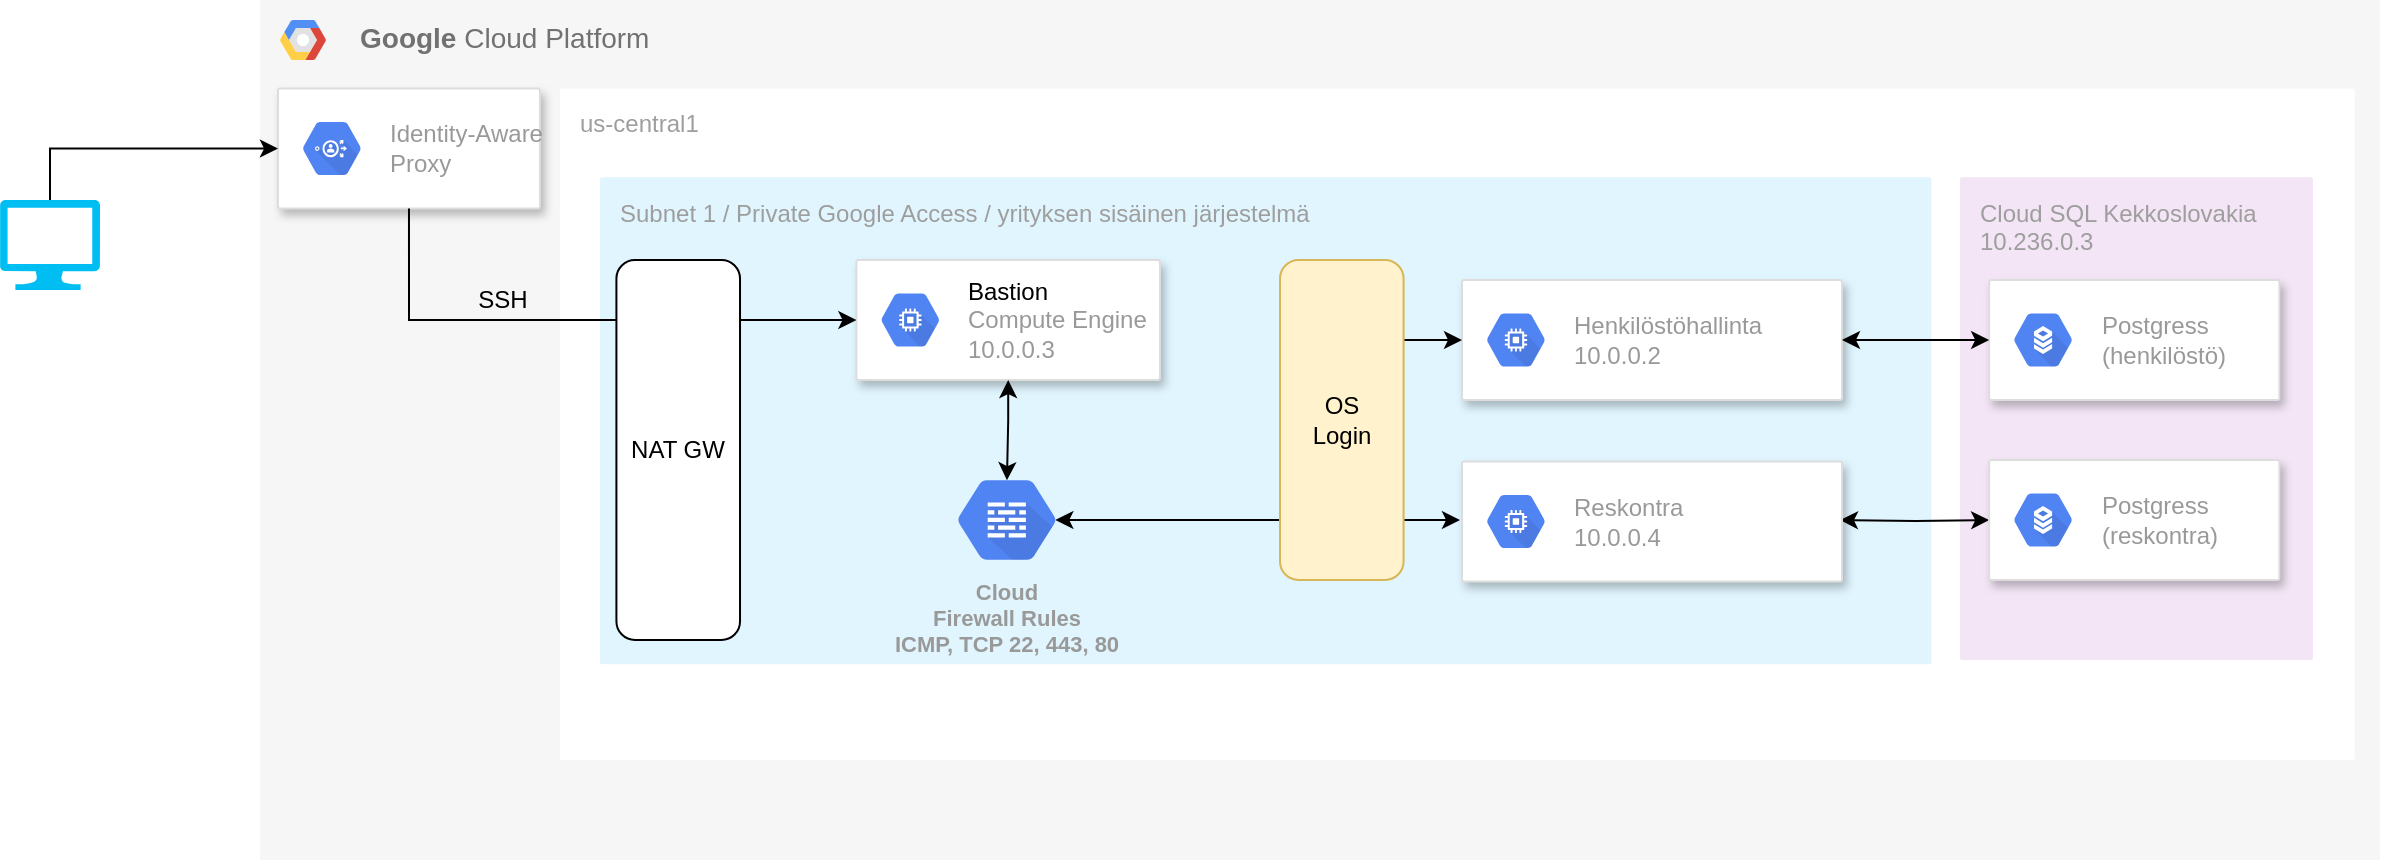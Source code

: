 <mxfile>
    <diagram id="1LOe8XuHYpT5lSZg8QIl" name="Page-1">
        <mxGraphModel dx="351" dy="598" grid="1" gridSize="10" guides="1" tooltips="1" connect="1" arrows="1" fold="1" page="1" pageScale="1" pageWidth="827" pageHeight="1169" background="none" math="0" shadow="0">
            <root>
                <mxCell id="0"/>
                <mxCell id="1" parent="0"/>
                <mxCell id="7QisHaSWuBn1WbGACFuJ-52" value="" style="group" parent="1" vertex="1" connectable="0">
                    <mxGeometry x="170" y="100" width="1190" height="430" as="geometry"/>
                </mxCell>
                <mxCell id="47" value="" style="verticalLabelPosition=bottom;html=1;verticalAlign=top;align=center;strokeColor=none;fillColor=#00BEF2;shape=mxgraph.azure.computer;pointerEvents=1;" parent="7QisHaSWuBn1WbGACFuJ-52" vertex="1">
                    <mxGeometry y="100" width="50" height="45" as="geometry"/>
                </mxCell>
                <mxCell id="52" style="edgeStyle=orthogonalEdgeStyle;rounded=0;orthogonalLoop=1;jettySize=auto;html=1;exitX=0;exitY=0.25;exitDx=0;exitDy=0;startArrow=none;startFill=0;endArrow=none;endFill=0;" parent="7QisHaSWuBn1WbGACFuJ-52" source="42" edge="1">
                    <mxGeometry relative="1" as="geometry">
                        <mxPoint x="560" y="240" as="targetPoint"/>
                    </mxGeometry>
                </mxCell>
                <mxCell id="2" value="&lt;b&gt;Google &lt;/b&gt;Cloud Platform" style="fillColor=#F6F6F6;strokeColor=none;shadow=0;gradientColor=none;fontSize=14;align=left;spacing=10;fontColor=#717171;9E9E9E;verticalAlign=top;spacingTop=-4;fontStyle=0;spacingLeft=40;html=1;container=0;" parent="7QisHaSWuBn1WbGACFuJ-52" vertex="1">
                    <mxGeometry x="130" width="1060" height="430" as="geometry"/>
                </mxCell>
                <mxCell id="3" value="" style="shape=mxgraph.gcp2.google_cloud_platform;fillColor=#F6F6F6;strokeColor=none;shadow=0;gradientColor=none;" parent="7QisHaSWuBn1WbGACFuJ-52" vertex="1">
                    <mxGeometry x="140" y="10" width="23" height="20" as="geometry">
                        <mxPoint x="20" y="10" as="offset"/>
                    </mxGeometry>
                </mxCell>
                <mxCell id="4" value="us-central1" style="sketch=0;points=[[0,0,0],[0.25,0,0],[0.5,0,0],[0.75,0,0],[1,0,0],[1,0.25,0],[1,0.5,0],[1,0.75,0],[1,1,0],[0.75,1,0],[0.5,1,0],[0.25,1,0],[0,1,0],[0,0.75,0],[0,0.5,0],[0,0.25,0]];rounded=1;absoluteArcSize=1;arcSize=2;html=1;strokeColor=none;gradientColor=none;shadow=0;dashed=0;fontSize=12;fontColor=#9E9E9E;align=left;verticalAlign=top;spacing=10;spacingTop=-4;" parent="7QisHaSWuBn1WbGACFuJ-52" vertex="1">
                    <mxGeometry x="280" y="44.29" width="897.38" height="335.71" as="geometry"/>
                </mxCell>
                <mxCell id="5" value="Subnet 1 / Private Google Access / yrityksen sisäinen järjestelmä" style="sketch=0;points=[[0,0,0],[0.25,0,0],[0.5,0,0],[0.75,0,0],[1,0,0],[1,0.25,0],[1,0.5,0],[1,0.75,0],[1,1,0],[0.75,1,0],[0.5,1,0],[0.25,1,0],[0,1,0],[0,0.75,0],[0,0.5,0],[0,0.25,0]];rounded=1;absoluteArcSize=1;arcSize=2;html=1;strokeColor=none;gradientColor=none;shadow=0;dashed=0;fontSize=12;fontColor=#9E9E9E;align=left;verticalAlign=top;spacing=10;spacingTop=-4;fillColor=#E1F5FE;" parent="7QisHaSWuBn1WbGACFuJ-52" vertex="1">
                    <mxGeometry x="300" y="88.57" width="665.74" height="243.57" as="geometry"/>
                </mxCell>
                <mxCell id="8" value="" style="strokeColor=#dddddd;shadow=1;strokeWidth=1;rounded=1;absoluteArcSize=1;arcSize=2;" parent="7QisHaSWuBn1WbGACFuJ-52" vertex="1">
                    <mxGeometry x="138.98" y="44.29" width="131.02" height="60" as="geometry"/>
                </mxCell>
                <mxCell id="9" value="Identity-Aware&#10;Proxy" style="sketch=0;dashed=0;connectable=0;html=1;fillColor=#5184F3;strokeColor=none;shape=mxgraph.gcp2.hexIcon;prIcon=identity_aware_proxy;part=1;labelPosition=right;verticalLabelPosition=middle;align=left;verticalAlign=middle;spacingLeft=5;fontColor=#999999;fontSize=12;" parent="8" vertex="1">
                    <mxGeometry y="0.5" width="44" height="39" relative="1" as="geometry">
                        <mxPoint x="5" y="-19.5" as="offset"/>
                    </mxGeometry>
                </mxCell>
                <mxCell id="46" style="edgeStyle=orthogonalEdgeStyle;rounded=0;orthogonalLoop=1;jettySize=auto;html=1;exitX=0.5;exitY=0;exitDx=0;exitDy=0;exitPerimeter=0;entryX=0;entryY=0.5;entryDx=0;entryDy=0;" parent="7QisHaSWuBn1WbGACFuJ-52" source="47" target="8" edge="1">
                    <mxGeometry relative="1" as="geometry"/>
                </mxCell>
                <mxCell id="11" value="" style="strokeColor=#dddddd;shadow=1;strokeWidth=1;rounded=1;absoluteArcSize=1;arcSize=2;" parent="7QisHaSWuBn1WbGACFuJ-52" vertex="1">
                    <mxGeometry x="428.2" y="130" width="151.8" height="60" as="geometry"/>
                </mxCell>
                <mxCell id="12" value="&lt;font color=&quot;#000000&quot;&gt;Bastion&lt;/font&gt;&lt;br&gt;Compute Engine&lt;br&gt;10.0.0.3" style="sketch=0;dashed=0;connectable=0;html=1;fillColor=#5184F3;strokeColor=none;shape=mxgraph.gcp2.hexIcon;prIcon=compute_engine;part=1;labelPosition=right;verticalLabelPosition=middle;align=left;verticalAlign=middle;spacingLeft=5;fontColor=#999999;fontSize=12;" parent="11" vertex="1">
                    <mxGeometry y="0.5" width="44" height="39" relative="1" as="geometry">
                        <mxPoint x="5" y="-19.5" as="offset"/>
                    </mxGeometry>
                </mxCell>
                <mxCell id="7" style="edgeStyle=orthogonalEdgeStyle;rounded=0;orthogonalLoop=1;jettySize=auto;html=1;exitX=0.5;exitY=1;exitDx=0;exitDy=0;entryX=0;entryY=0.5;entryDx=0;entryDy=0;strokeColor=#000000;" parent="7QisHaSWuBn1WbGACFuJ-52" source="8" target="11" edge="1">
                    <mxGeometry relative="1" as="geometry"/>
                </mxCell>
                <mxCell id="14" value="Cloud SQL Kekkoslovakia&lt;br&gt;10.236.0.3" style="sketch=0;points=[[0,0,0],[0.25,0,0],[0.5,0,0],[0.75,0,0],[1,0,0],[1,0.25,0],[1,0.5,0],[1,0.75,0],[1,1,0],[0.75,1,0],[0.5,1,0],[0.25,1,0],[0,1,0],[0,0.75,0],[0,0.5,0],[0,0.25,0]];rounded=1;absoluteArcSize=1;arcSize=2;html=1;strokeColor=none;gradientColor=none;shadow=0;dashed=0;fontSize=12;fontColor=#9E9E9E;align=left;verticalAlign=top;spacing=10;spacingTop=-4;fillColor=#F3E5F5;" parent="7QisHaSWuBn1WbGACFuJ-52" vertex="1">
                    <mxGeometry x="980" y="88.57" width="176.44" height="241.43" as="geometry"/>
                </mxCell>
                <mxCell id="16" value="" style="strokeColor=#dddddd;shadow=1;strokeWidth=1;rounded=1;absoluteArcSize=1;arcSize=2;" parent="7QisHaSWuBn1WbGACFuJ-52" vertex="1">
                    <mxGeometry x="731" y="140" width="190" height="60" as="geometry"/>
                </mxCell>
                <mxCell id="17" value="Henkilöstöhallinta&lt;br&gt;10.0.0.2" style="sketch=0;dashed=0;connectable=0;html=1;fillColor=#5184F3;strokeColor=none;shape=mxgraph.gcp2.hexIcon;prIcon=compute_engine;part=1;labelPosition=right;verticalLabelPosition=middle;align=left;verticalAlign=middle;spacingLeft=5;fontColor=#999999;fontSize=12;" parent="16" vertex="1">
                    <mxGeometry y="0.5" width="44" height="39" relative="1" as="geometry">
                        <mxPoint x="5" y="-19.5" as="offset"/>
                    </mxGeometry>
                </mxCell>
                <mxCell id="18" style="edgeStyle=orthogonalEdgeStyle;rounded=0;orthogonalLoop=1;jettySize=auto;html=1;exitX=1;exitY=0.5;exitDx=0;exitDy=0;entryX=0;entryY=0.5;entryDx=0;entryDy=0;startArrow=classic;startFill=1;" parent="7QisHaSWuBn1WbGACFuJ-52" target="21" edge="1">
                    <mxGeometry relative="1" as="geometry">
                        <mxPoint x="920" y="260" as="sourcePoint"/>
                    </mxGeometry>
                </mxCell>
                <mxCell id="19" value="" style="strokeColor=#dddddd;shadow=1;strokeWidth=1;rounded=1;absoluteArcSize=1;arcSize=2;" parent="7QisHaSWuBn1WbGACFuJ-52" vertex="1">
                    <mxGeometry x="994.574" y="140" width="145.096" height="60" as="geometry"/>
                </mxCell>
                <mxCell id="20" value="Postgress&lt;br&gt;(henkilöstö)" style="sketch=0;dashed=0;connectable=0;html=1;fillColor=#5184F3;strokeColor=none;shape=mxgraph.gcp2.hexIcon;prIcon=cloud_sql;part=1;labelPosition=right;verticalLabelPosition=middle;align=left;verticalAlign=middle;spacingLeft=5;fontColor=#999999;fontSize=12;" parent="19" vertex="1">
                    <mxGeometry y="0.5" width="44" height="39" relative="1" as="geometry">
                        <mxPoint x="5" y="-19.5" as="offset"/>
                    </mxGeometry>
                </mxCell>
                <mxCell id="15" style="edgeStyle=orthogonalEdgeStyle;rounded=0;orthogonalLoop=1;jettySize=auto;html=1;exitX=1;exitY=0.5;exitDx=0;exitDy=0;entryX=0;entryY=0.5;entryDx=0;entryDy=0;startArrow=classic;startFill=1;" parent="7QisHaSWuBn1WbGACFuJ-52" source="16" target="19" edge="1">
                    <mxGeometry relative="1" as="geometry"/>
                </mxCell>
                <mxCell id="21" value="" style="strokeColor=#dddddd;shadow=1;strokeWidth=1;rounded=1;absoluteArcSize=1;arcSize=2;" parent="7QisHaSWuBn1WbGACFuJ-52" vertex="1">
                    <mxGeometry x="994.574" y="230" width="145.096" height="60" as="geometry"/>
                </mxCell>
                <mxCell id="22" value="Postgress&lt;br&gt;(reskontra)" style="sketch=0;dashed=0;connectable=0;html=1;fillColor=#5184F3;strokeColor=none;shape=mxgraph.gcp2.hexIcon;prIcon=cloud_sql;part=1;labelPosition=right;verticalLabelPosition=middle;align=left;verticalAlign=middle;spacingLeft=5;fontColor=#999999;fontSize=12;" parent="21" vertex="1">
                    <mxGeometry y="0.5" width="44" height="39" relative="1" as="geometry">
                        <mxPoint x="5" y="-19.5" as="offset"/>
                    </mxGeometry>
                </mxCell>
                <mxCell id="25" style="edgeStyle=orthogonalEdgeStyle;rounded=0;orthogonalLoop=1;jettySize=auto;html=1;exitX=0.825;exitY=0.5;exitDx=0;exitDy=0;exitPerimeter=0;entryX=0;entryY=0.5;entryDx=0;entryDy=0;startArrow=classic;startFill=1;" parent="7QisHaSWuBn1WbGACFuJ-52" source="26" edge="1">
                    <mxGeometry relative="1" as="geometry">
                        <mxPoint x="730" y="260" as="targetPoint"/>
                    </mxGeometry>
                </mxCell>
                <mxCell id="26" value="Cloud&lt;br&gt;Firewall Rules&lt;br&gt;ICMP, TCP 22, 443, 80" style="sketch=0;html=1;fillColor=#5184F3;strokeColor=none;verticalAlign=top;labelPosition=center;verticalLabelPosition=bottom;align=center;spacingTop=-6;fontSize=11;fontStyle=1;fontColor=#999999;shape=mxgraph.gcp2.hexIcon;prIcon=cloud_firewall_rules" parent="7QisHaSWuBn1WbGACFuJ-52" vertex="1">
                    <mxGeometry x="466.27" y="230.75" width="74.426" height="58.5" as="geometry"/>
                </mxCell>
                <mxCell id="10" style="edgeStyle=orthogonalEdgeStyle;rounded=0;orthogonalLoop=1;jettySize=auto;html=1;exitX=0.5;exitY=1;exitDx=0;exitDy=0;startArrow=classic;startFill=1;entryX=0.5;entryY=0.16;entryDx=0;entryDy=0;entryPerimeter=0;" parent="7QisHaSWuBn1WbGACFuJ-52" source="11" target="26" edge="1">
                    <mxGeometry relative="1" as="geometry"/>
                </mxCell>
                <mxCell id="33" value="NAT GW" style="rounded=1;whiteSpace=wrap;html=1;" parent="7QisHaSWuBn1WbGACFuJ-52" vertex="1">
                    <mxGeometry x="308.21" y="130" width="61.8" height="190" as="geometry"/>
                </mxCell>
                <mxCell id="41" style="edgeStyle=orthogonalEdgeStyle;rounded=0;orthogonalLoop=1;jettySize=auto;html=1;exitX=1;exitY=0.25;exitDx=0;exitDy=0;entryX=0;entryY=0.5;entryDx=0;entryDy=0;startArrow=none;startFill=0;endArrow=classic;endFill=1;" parent="7QisHaSWuBn1WbGACFuJ-52" source="42" target="16" edge="1">
                    <mxGeometry relative="1" as="geometry"/>
                </mxCell>
                <mxCell id="42" value="OS&lt;br&gt;Login" style="rounded=1;whiteSpace=wrap;html=1;fillColor=#fff2cc;strokeColor=#d6b656;" parent="7QisHaSWuBn1WbGACFuJ-52" vertex="1">
                    <mxGeometry x="640" y="130" width="61.8" height="160" as="geometry"/>
                </mxCell>
                <mxCell id="44" value="" style="strokeColor=#dddddd;shadow=1;strokeWidth=1;rounded=1;absoluteArcSize=1;arcSize=2;" parent="7QisHaSWuBn1WbGACFuJ-52" vertex="1">
                    <mxGeometry x="731" y="230.75" width="190" height="60" as="geometry"/>
                </mxCell>
                <mxCell id="45" value="Reskontra&lt;br&gt;10.0.0.4" style="sketch=0;dashed=0;connectable=0;html=1;fillColor=#5184F3;strokeColor=none;shape=mxgraph.gcp2.hexIcon;prIcon=compute_engine;part=1;labelPosition=right;verticalLabelPosition=middle;align=left;verticalAlign=middle;spacingLeft=5;fontColor=#999999;fontSize=12;" parent="44" vertex="1">
                    <mxGeometry y="0.5" width="44" height="39" relative="1" as="geometry">
                        <mxPoint x="5" y="-19.5" as="offset"/>
                    </mxGeometry>
                </mxCell>
                <mxCell id="13" value="&lt;font style=&quot;background-color: rgb(246 , 246 , 246)&quot;&gt;SSH&lt;/font&gt;" style="text;html=1;resizable=0;autosize=1;align=center;verticalAlign=middle;points=[];fillColor=none;strokeColor=none;rounded=0;" parent="7QisHaSWuBn1WbGACFuJ-52" vertex="1">
                    <mxGeometry x="231.011" y="140" width="40" height="20" as="geometry"/>
                </mxCell>
            </root>
        </mxGraphModel>
    </diagram>
</mxfile>